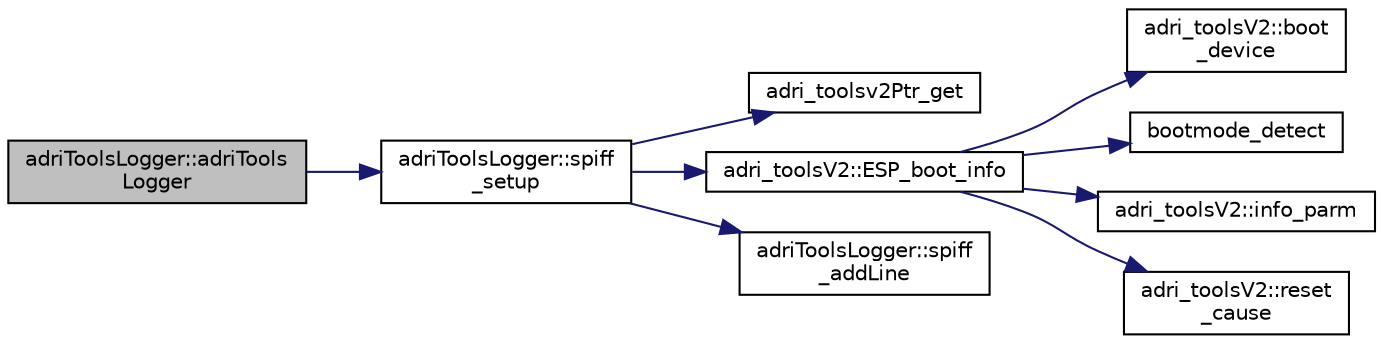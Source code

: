 digraph "adriToolsLogger::adriToolsLogger"
{
 // LATEX_PDF_SIZE
  edge [fontname="Helvetica",fontsize="10",labelfontname="Helvetica",labelfontsize="10"];
  node [fontname="Helvetica",fontsize="10",shape=record];
  rankdir="LR";
  Node1 [label="adriToolsLogger::adriTools\lLogger",height=0.2,width=0.4,color="black", fillcolor="grey75", style="filled", fontcolor="black",tooltip=" "];
  Node1 -> Node2 [color="midnightblue",fontsize="10",style="solid",fontname="Helvetica"];
  Node2 [label="adriToolsLogger::spiff\l_setup",height=0.2,width=0.4,color="black", fillcolor="white", style="filled",URL="$classadri_tools_logger.html#a897b1b922d7e2526ee2c63d0ed91f60d",tooltip="initialize le fichier log"];
  Node2 -> Node3 [color="midnightblue",fontsize="10",style="solid",fontname="Helvetica"];
  Node3 [label="adri_toolsv2Ptr_get",height=0.2,width=0.4,color="black", fillcolor="white", style="filled",URL="$core_8cpp.html#a2b69a357d9a2272f5e1839ab22a1b27d",tooltip=" "];
  Node2 -> Node4 [color="midnightblue",fontsize="10",style="solid",fontname="Helvetica"];
  Node4 [label="adri_toolsV2::ESP_boot_info",height=0.2,width=0.4,color="black", fillcolor="white", style="filled",URL="$classadri__tools_v2.html#a41be71f5e6a3fa986920b81ea0b840b4",tooltip=" "];
  Node4 -> Node5 [color="midnightblue",fontsize="10",style="solid",fontname="Helvetica"];
  Node5 [label="adri_toolsV2::boot\l_device",height=0.2,width=0.4,color="black", fillcolor="white", style="filled",URL="$classadri__tools_v2.html#a6d235996e503bdc8584edc3c0292cdb8",tooltip=" "];
  Node4 -> Node6 [color="midnightblue",fontsize="10",style="solid",fontname="Helvetica"];
  Node6 [label="bootmode_detect",height=0.2,width=0.4,color="black", fillcolor="white", style="filled",URL="$core_8cpp.html#a73580b8103bfc5fbe8e0d35b90e9a4de",tooltip=" "];
  Node4 -> Node7 [color="midnightblue",fontsize="10",style="solid",fontname="Helvetica"];
  Node7 [label="adri_toolsV2::info_parm",height=0.2,width=0.4,color="black", fillcolor="white", style="filled",URL="$classadri__tools_v2.html#a9e5571ca7c5450da7bfc8a1e9c656119",tooltip=" "];
  Node4 -> Node8 [color="midnightblue",fontsize="10",style="solid",fontname="Helvetica"];
  Node8 [label="adri_toolsV2::reset\l_cause",height=0.2,width=0.4,color="black", fillcolor="white", style="filled",URL="$classadri__tools_v2.html#a840bdefab4b7ae7f9b725dbb49b66641",tooltip=" "];
  Node2 -> Node9 [color="midnightblue",fontsize="10",style="solid",fontname="Helvetica"];
  Node9 [label="adriToolsLogger::spiff\l_addLine",height=0.2,width=0.4,color="black", fillcolor="white", style="filled",URL="$classadri_tools_logger.html#a46271f530b5368e4acedee9498e5bb7e",tooltip="ajoute un ligne au fichier log"];
}
